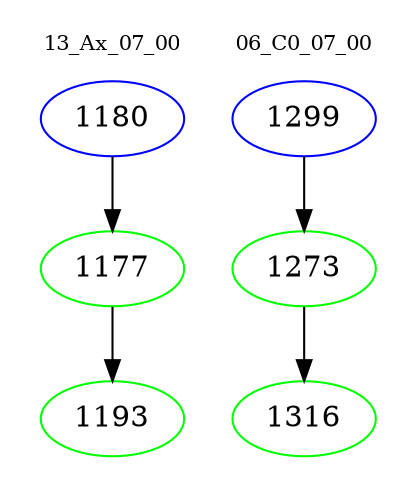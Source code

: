 digraph{
subgraph cluster_0 {
color = white
label = "13_Ax_07_00";
fontsize=10;
T0_1180 [label="1180", color="blue"]
T0_1180 -> T0_1177 [color="black"]
T0_1177 [label="1177", color="green"]
T0_1177 -> T0_1193 [color="black"]
T0_1193 [label="1193", color="green"]
}
subgraph cluster_1 {
color = white
label = "06_C0_07_00";
fontsize=10;
T1_1299 [label="1299", color="blue"]
T1_1299 -> T1_1273 [color="black"]
T1_1273 [label="1273", color="green"]
T1_1273 -> T1_1316 [color="black"]
T1_1316 [label="1316", color="green"]
}
}
